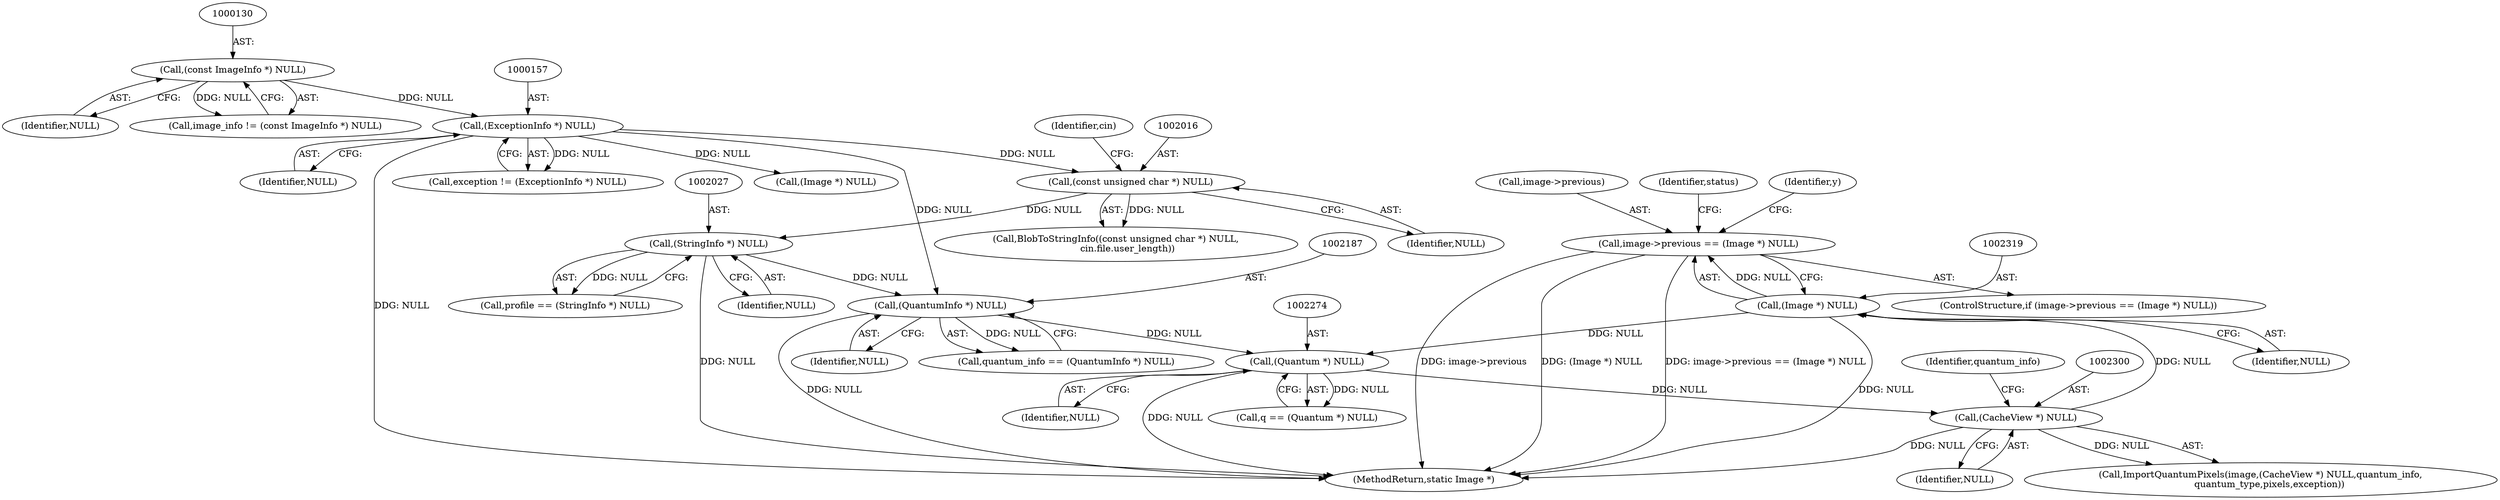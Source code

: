 digraph "0_ImageMagick_e3cdce6fe12193f235b8c0ae5efe6880a25eb957@pointer" {
"1002314" [label="(Call,image->previous == (Image *) NULL)"];
"1002318" [label="(Call,(Image *) NULL)"];
"1002299" [label="(Call,(CacheView *) NULL)"];
"1002273" [label="(Call,(Quantum *) NULL)"];
"1002186" [label="(Call,(QuantumInfo *) NULL)"];
"1002026" [label="(Call,(StringInfo *) NULL)"];
"1002015" [label="(Call,(const unsigned char *) NULL)"];
"1000156" [label="(Call,(ExceptionInfo *) NULL)"];
"1000129" [label="(Call,(const ImageInfo *) NULL)"];
"1002184" [label="(Call,quantum_info == (QuantumInfo *) NULL)"];
"1000187" [label="(Call,(Image *) NULL)"];
"1002028" [label="(Identifier,NULL)"];
"1002186" [label="(Call,(QuantumInfo *) NULL)"];
"1000131" [label="(Identifier,NULL)"];
"1002015" [label="(Call,(const unsigned char *) NULL)"];
"1002320" [label="(Identifier,NULL)"];
"1002020" [label="(Identifier,cin)"];
"1002318" [label="(Call,(Image *) NULL)"];
"1002297" [label="(Call,ImportQuantumPixels(image,(CacheView *) NULL,quantum_info,\n      quantum_type,pixels,exception))"];
"1002302" [label="(Identifier,quantum_info)"];
"1002313" [label="(ControlStructure,if (image->previous == (Image *) NULL))"];
"1002301" [label="(Identifier,NULL)"];
"1002024" [label="(Call,profile == (StringInfo *) NULL)"];
"1002323" [label="(Identifier,status)"];
"1002273" [label="(Call,(Quantum *) NULL)"];
"1000127" [label="(Call,image_info != (const ImageInfo *) NULL)"];
"1002271" [label="(Call,q == (Quantum *) NULL)"];
"1002314" [label="(Call,image->previous == (Image *) NULL)"];
"1002188" [label="(Identifier,NULL)"];
"1002275" [label="(Identifier,NULL)"];
"1000158" [label="(Identifier,NULL)"];
"1002257" [label="(Identifier,y)"];
"1002299" [label="(Call,(CacheView *) NULL)"];
"1000156" [label="(Call,(ExceptionInfo *) NULL)"];
"1002315" [label="(Call,image->previous)"];
"1002368" [label="(MethodReturn,static Image *)"];
"1002026" [label="(Call,(StringInfo *) NULL)"];
"1000154" [label="(Call,exception != (ExceptionInfo *) NULL)"];
"1000129" [label="(Call,(const ImageInfo *) NULL)"];
"1002014" [label="(Call,BlobToStringInfo((const unsigned char *) NULL,\n        cin.file.user_length))"];
"1002017" [label="(Identifier,NULL)"];
"1002314" -> "1002313"  [label="AST: "];
"1002314" -> "1002318"  [label="CFG: "];
"1002315" -> "1002314"  [label="AST: "];
"1002318" -> "1002314"  [label="AST: "];
"1002323" -> "1002314"  [label="CFG: "];
"1002257" -> "1002314"  [label="CFG: "];
"1002314" -> "1002368"  [label="DDG: image->previous"];
"1002314" -> "1002368"  [label="DDG: (Image *) NULL"];
"1002314" -> "1002368"  [label="DDG: image->previous == (Image *) NULL"];
"1002318" -> "1002314"  [label="DDG: NULL"];
"1002318" -> "1002320"  [label="CFG: "];
"1002319" -> "1002318"  [label="AST: "];
"1002320" -> "1002318"  [label="AST: "];
"1002318" -> "1002368"  [label="DDG: NULL"];
"1002318" -> "1002273"  [label="DDG: NULL"];
"1002299" -> "1002318"  [label="DDG: NULL"];
"1002299" -> "1002297"  [label="AST: "];
"1002299" -> "1002301"  [label="CFG: "];
"1002300" -> "1002299"  [label="AST: "];
"1002301" -> "1002299"  [label="AST: "];
"1002302" -> "1002299"  [label="CFG: "];
"1002299" -> "1002368"  [label="DDG: NULL"];
"1002299" -> "1002297"  [label="DDG: NULL"];
"1002273" -> "1002299"  [label="DDG: NULL"];
"1002273" -> "1002271"  [label="AST: "];
"1002273" -> "1002275"  [label="CFG: "];
"1002274" -> "1002273"  [label="AST: "];
"1002275" -> "1002273"  [label="AST: "];
"1002271" -> "1002273"  [label="CFG: "];
"1002273" -> "1002368"  [label="DDG: NULL"];
"1002273" -> "1002271"  [label="DDG: NULL"];
"1002186" -> "1002273"  [label="DDG: NULL"];
"1002186" -> "1002184"  [label="AST: "];
"1002186" -> "1002188"  [label="CFG: "];
"1002187" -> "1002186"  [label="AST: "];
"1002188" -> "1002186"  [label="AST: "];
"1002184" -> "1002186"  [label="CFG: "];
"1002186" -> "1002368"  [label="DDG: NULL"];
"1002186" -> "1002184"  [label="DDG: NULL"];
"1002026" -> "1002186"  [label="DDG: NULL"];
"1000156" -> "1002186"  [label="DDG: NULL"];
"1002026" -> "1002024"  [label="AST: "];
"1002026" -> "1002028"  [label="CFG: "];
"1002027" -> "1002026"  [label="AST: "];
"1002028" -> "1002026"  [label="AST: "];
"1002024" -> "1002026"  [label="CFG: "];
"1002026" -> "1002368"  [label="DDG: NULL"];
"1002026" -> "1002024"  [label="DDG: NULL"];
"1002015" -> "1002026"  [label="DDG: NULL"];
"1002015" -> "1002014"  [label="AST: "];
"1002015" -> "1002017"  [label="CFG: "];
"1002016" -> "1002015"  [label="AST: "];
"1002017" -> "1002015"  [label="AST: "];
"1002020" -> "1002015"  [label="CFG: "];
"1002015" -> "1002014"  [label="DDG: NULL"];
"1000156" -> "1002015"  [label="DDG: NULL"];
"1000156" -> "1000154"  [label="AST: "];
"1000156" -> "1000158"  [label="CFG: "];
"1000157" -> "1000156"  [label="AST: "];
"1000158" -> "1000156"  [label="AST: "];
"1000154" -> "1000156"  [label="CFG: "];
"1000156" -> "1002368"  [label="DDG: NULL"];
"1000156" -> "1000154"  [label="DDG: NULL"];
"1000129" -> "1000156"  [label="DDG: NULL"];
"1000156" -> "1000187"  [label="DDG: NULL"];
"1000129" -> "1000127"  [label="AST: "];
"1000129" -> "1000131"  [label="CFG: "];
"1000130" -> "1000129"  [label="AST: "];
"1000131" -> "1000129"  [label="AST: "];
"1000127" -> "1000129"  [label="CFG: "];
"1000129" -> "1000127"  [label="DDG: NULL"];
}
